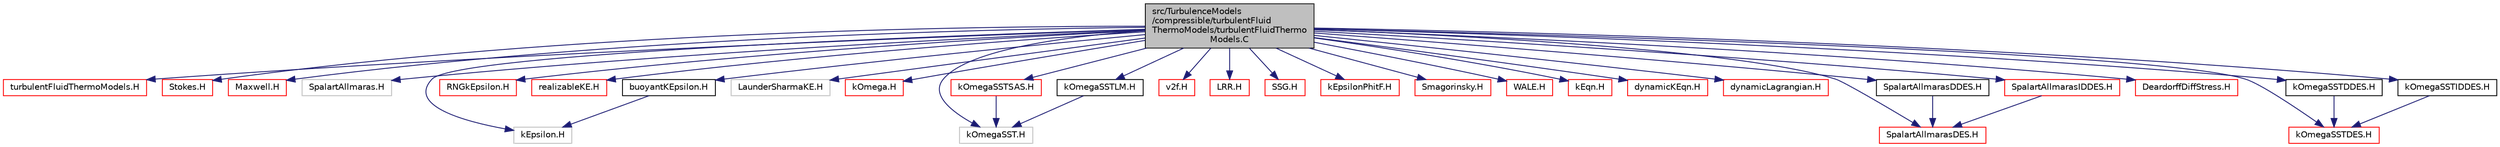 digraph "src/TurbulenceModels/compressible/turbulentFluidThermoModels/turbulentFluidThermoModels.C"
{
  bgcolor="transparent";
  edge [fontname="Helvetica",fontsize="10",labelfontname="Helvetica",labelfontsize="10"];
  node [fontname="Helvetica",fontsize="10",shape=record];
  Node1 [label="src/TurbulenceModels\l/compressible/turbulentFluid\lThermoModels/turbulentFluidThermo\lModels.C",height=0.2,width=0.4,color="black", fillcolor="grey75", style="filled" fontcolor="black"];
  Node1 -> Node2 [color="midnightblue",fontsize="10",style="solid",fontname="Helvetica"];
  Node2 [label="turbulentFluidThermoModels.H",height=0.2,width=0.4,color="red",URL="$turbulentFluidThermoModels_8H.html"];
  Node1 -> Node3 [color="midnightblue",fontsize="10",style="solid",fontname="Helvetica"];
  Node3 [label="Stokes.H",height=0.2,width=0.4,color="red",URL="$Stokes_8H.html"];
  Node1 -> Node4 [color="midnightblue",fontsize="10",style="solid",fontname="Helvetica"];
  Node4 [label="Maxwell.H",height=0.2,width=0.4,color="red",URL="$Maxwell_8H.html"];
  Node1 -> Node5 [color="midnightblue",fontsize="10",style="solid",fontname="Helvetica"];
  Node5 [label="SpalartAllmaras.H",height=0.2,width=0.4,color="grey75"];
  Node1 -> Node6 [color="midnightblue",fontsize="10",style="solid",fontname="Helvetica"];
  Node6 [label="kEpsilon.H",height=0.2,width=0.4,color="grey75"];
  Node1 -> Node7 [color="midnightblue",fontsize="10",style="solid",fontname="Helvetica"];
  Node7 [label="RNGkEpsilon.H",height=0.2,width=0.4,color="red",URL="$RNGkEpsilon_8H.html"];
  Node1 -> Node8 [color="midnightblue",fontsize="10",style="solid",fontname="Helvetica"];
  Node8 [label="realizableKE.H",height=0.2,width=0.4,color="red",URL="$realizableKE_8H.html"];
  Node1 -> Node9 [color="midnightblue",fontsize="10",style="solid",fontname="Helvetica"];
  Node9 [label="buoyantKEpsilon.H",height=0.2,width=0.4,color="black",URL="$buoyantKEpsilon_8H.html"];
  Node9 -> Node6 [color="midnightblue",fontsize="10",style="solid",fontname="Helvetica"];
  Node1 -> Node10 [color="midnightblue",fontsize="10",style="solid",fontname="Helvetica"];
  Node10 [label="LaunderSharmaKE.H",height=0.2,width=0.4,color="grey75"];
  Node1 -> Node11 [color="midnightblue",fontsize="10",style="solid",fontname="Helvetica"];
  Node11 [label="kOmega.H",height=0.2,width=0.4,color="red",URL="$kOmega_8H.html"];
  Node1 -> Node12 [color="midnightblue",fontsize="10",style="solid",fontname="Helvetica"];
  Node12 [label="kOmegaSST.H",height=0.2,width=0.4,color="grey75"];
  Node1 -> Node13 [color="midnightblue",fontsize="10",style="solid",fontname="Helvetica"];
  Node13 [label="kOmegaSSTSAS.H",height=0.2,width=0.4,color="red",URL="$kOmegaSSTSAS_8H.html"];
  Node13 -> Node12 [color="midnightblue",fontsize="10",style="solid",fontname="Helvetica"];
  Node1 -> Node14 [color="midnightblue",fontsize="10",style="solid",fontname="Helvetica"];
  Node14 [label="kOmegaSSTLM.H",height=0.2,width=0.4,color="black",URL="$kOmegaSSTLM_8H.html"];
  Node14 -> Node12 [color="midnightblue",fontsize="10",style="solid",fontname="Helvetica"];
  Node1 -> Node15 [color="midnightblue",fontsize="10",style="solid",fontname="Helvetica"];
  Node15 [label="v2f.H",height=0.2,width=0.4,color="red",URL="$v2f_8H.html"];
  Node1 -> Node16 [color="midnightblue",fontsize="10",style="solid",fontname="Helvetica"];
  Node16 [label="LRR.H",height=0.2,width=0.4,color="red",URL="$LRR_8H.html"];
  Node1 -> Node17 [color="midnightblue",fontsize="10",style="solid",fontname="Helvetica"];
  Node17 [label="SSG.H",height=0.2,width=0.4,color="red",URL="$SSG_8H.html"];
  Node1 -> Node18 [color="midnightblue",fontsize="10",style="solid",fontname="Helvetica"];
  Node18 [label="kEpsilonPhitF.H",height=0.2,width=0.4,color="red",URL="$kEpsilonPhitF_8H.html"];
  Node1 -> Node19 [color="midnightblue",fontsize="10",style="solid",fontname="Helvetica"];
  Node19 [label="Smagorinsky.H",height=0.2,width=0.4,color="red",URL="$Smagorinsky_8H.html"];
  Node1 -> Node20 [color="midnightblue",fontsize="10",style="solid",fontname="Helvetica"];
  Node20 [label="WALE.H",height=0.2,width=0.4,color="red",URL="$WALE_8H.html"];
  Node1 -> Node21 [color="midnightblue",fontsize="10",style="solid",fontname="Helvetica"];
  Node21 [label="kEqn.H",height=0.2,width=0.4,color="red",URL="$kEqn_8H.html"];
  Node1 -> Node22 [color="midnightblue",fontsize="10",style="solid",fontname="Helvetica"];
  Node22 [label="dynamicKEqn.H",height=0.2,width=0.4,color="red",URL="$dynamicKEqn_8H.html"];
  Node1 -> Node23 [color="midnightblue",fontsize="10",style="solid",fontname="Helvetica"];
  Node23 [label="dynamicLagrangian.H",height=0.2,width=0.4,color="red",URL="$dynamicLagrangian_8H.html"];
  Node1 -> Node24 [color="midnightblue",fontsize="10",style="solid",fontname="Helvetica"];
  Node24 [label="SpalartAllmarasDES.H",height=0.2,width=0.4,color="red",URL="$SpalartAllmarasDES_8H.html"];
  Node1 -> Node25 [color="midnightblue",fontsize="10",style="solid",fontname="Helvetica"];
  Node25 [label="SpalartAllmarasDDES.H",height=0.2,width=0.4,color="black",URL="$SpalartAllmarasDDES_8H.html"];
  Node25 -> Node24 [color="midnightblue",fontsize="10",style="solid",fontname="Helvetica"];
  Node1 -> Node26 [color="midnightblue",fontsize="10",style="solid",fontname="Helvetica"];
  Node26 [label="SpalartAllmarasIDDES.H",height=0.2,width=0.4,color="red",URL="$SpalartAllmarasIDDES_8H.html"];
  Node26 -> Node24 [color="midnightblue",fontsize="10",style="solid",fontname="Helvetica"];
  Node1 -> Node27 [color="midnightblue",fontsize="10",style="solid",fontname="Helvetica"];
  Node27 [label="DeardorffDiffStress.H",height=0.2,width=0.4,color="red",URL="$DeardorffDiffStress_8H.html"];
  Node1 -> Node28 [color="midnightblue",fontsize="10",style="solid",fontname="Helvetica"];
  Node28 [label="kOmegaSSTDES.H",height=0.2,width=0.4,color="red",URL="$kOmegaSSTDES_8H.html"];
  Node1 -> Node29 [color="midnightblue",fontsize="10",style="solid",fontname="Helvetica"];
  Node29 [label="kOmegaSSTDDES.H",height=0.2,width=0.4,color="black",URL="$kOmegaSSTDDES_8H.html"];
  Node29 -> Node28 [color="midnightblue",fontsize="10",style="solid",fontname="Helvetica"];
  Node1 -> Node30 [color="midnightblue",fontsize="10",style="solid",fontname="Helvetica"];
  Node30 [label="kOmegaSSTIDDES.H",height=0.2,width=0.4,color="black",URL="$kOmegaSSTIDDES_8H.html"];
  Node30 -> Node28 [color="midnightblue",fontsize="10",style="solid",fontname="Helvetica"];
}
